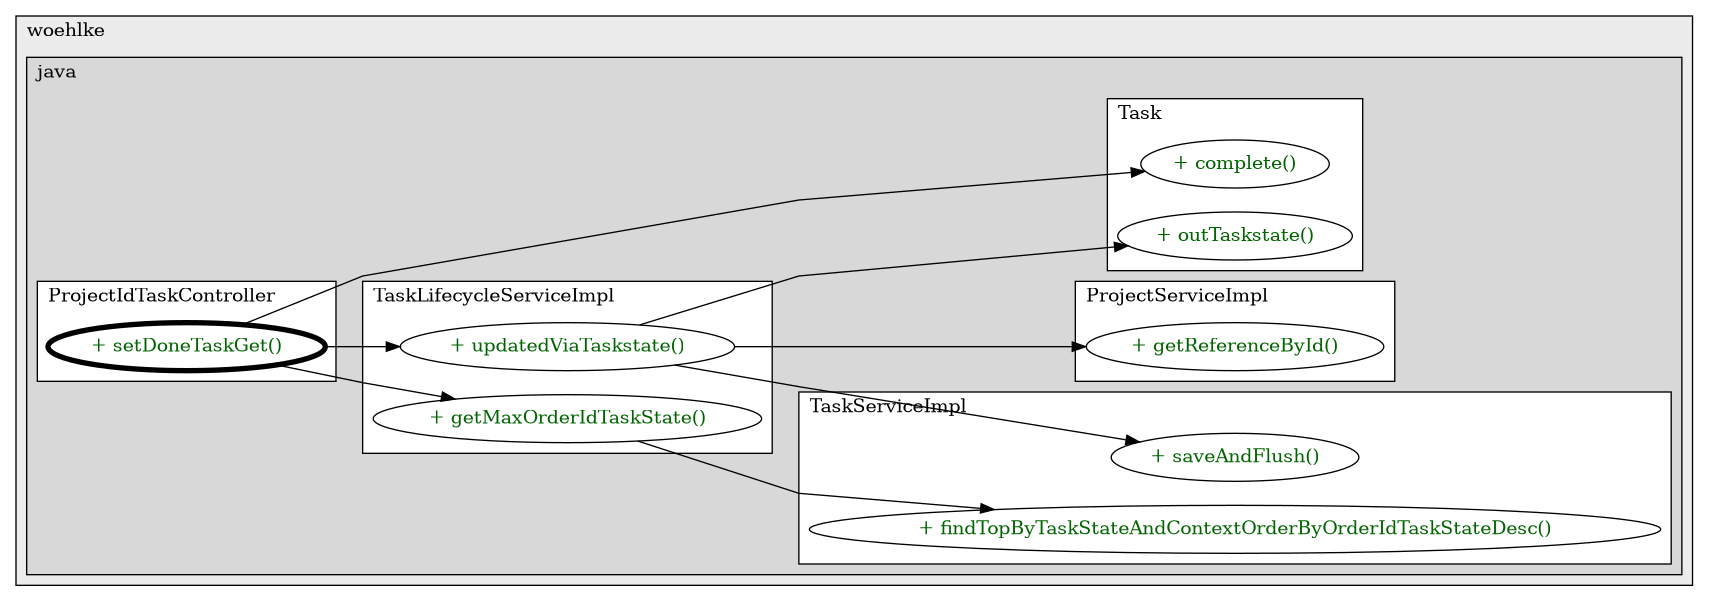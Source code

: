@startuml

/' diagram meta data start
config=CallConfiguration;
{
  "rootMethod": "org.woehlke.java.simpleworklist.domain.ProjectIdTaskController#setDoneTaskGet(Project,UserSessionBean,Task,Model)",
  "projectClassification": {
    "searchMode": "OpenProject", // OpenProject, AllProjects
    "includedProjects": "",
    "pathEndKeywords": "*.impl",
    "isClientPath": "",
    "isClientName": "",
    "isTestPath": "",
    "isTestName": "",
    "isMappingPath": "",
    "isMappingName": "",
    "isDataAccessPath": "",
    "isDataAccessName": "",
    "isDataStructurePath": "",
    "isDataStructureName": "",
    "isInterfaceStructuresPath": "",
    "isInterfaceStructuresName": "",
    "isEntryPointPath": "",
    "isEntryPointName": "",
    "treatFinalFieldsAsMandatory": false
  },
  "graphRestriction": {
    "classPackageExcludeFilter": "",
    "classPackageIncludeFilter": "",
    "classNameExcludeFilter": "",
    "classNameIncludeFilter": "",
    "methodNameExcludeFilter": "",
    "methodNameIncludeFilter": "",
    "removeByInheritance": "", // inheritance/annotation based filtering is done in a second step
    "removeByAnnotation": "",
    "removeByClassPackage": "", // cleanup the graph after inheritance/annotation based filtering is done
    "removeByClassName": "",
    "cutMappings": false,
    "cutEnum": true,
    "cutTests": true,
    "cutClient": true,
    "cutDataAccess": true,
    "cutInterfaceStructures": true,
    "cutDataStructures": true,
    "cutGetterAndSetter": true,
    "cutConstructors": true
  },
  "graphTraversal": {
    "forwardDepth": 3,
    "backwardDepth": 3,
    "classPackageExcludeFilter": "",
    "classPackageIncludeFilter": "",
    "classNameExcludeFilter": "",
    "classNameIncludeFilter": "",
    "methodNameExcludeFilter": "",
    "methodNameIncludeFilter": "",
    "hideMappings": false,
    "hideDataStructures": false,
    "hidePrivateMethods": true,
    "hideInterfaceCalls": true, // indirection: implementation -> interface (is hidden) -> implementation
    "onlyShowApplicationEntryPoints": false, // root node is included
    "useMethodCallsForStructureDiagram": "ForwardOnly" // ForwardOnly, BothDirections, No
  },
  "details": {
    "aggregation": "GroupByClass", // ByClass, GroupByClass, None
    "showMethodParametersTypes": false,
    "showMethodParametersNames": false,
    "showMethodReturnType": false,
    "showPackageLevels": 2,
    "showCallOrder": false,
    "edgeMode": "MethodsOnly", // TypesOnly, MethodsOnly, TypesAndMethods, MethodsAndDirectTypeUsage
    "showDetailedClassStructure": false
  },
  "rootClass": "org.woehlke.java.simpleworklist.domain.ProjectIdTaskController",
  "extensionCallbackMethod": "" // qualified.class.name#methodName - signature: public static String method(String)
}
diagram meta data end '/



digraph g {
    rankdir="LR"
    splines=polyline


'nodes
subgraph cluster_1513072491 {
   	label=woehlke
	labeljust=l
	fillcolor="#ececec"
	style=filled

   subgraph cluster_1573988037 {
   	label=java
	labeljust=l
	fillcolor="#d8d8d8"
	style=filled

   subgraph cluster_1533270679 {
   	label=TaskServiceImpl
	labeljust=l
	fillcolor=white
	style=filled

   TaskServiceImpl309352181XXXfindTopByTaskStateAndContextOrderByOrderIdTaskStateDesc411139375[
	label="+ findTopByTaskStateAndContextOrderByOrderIdTaskStateDesc()"
	style=filled
	fillcolor=white
	tooltip="TaskServiceImpl

null"
	fontcolor=darkgreen
];

TaskServiceImpl309352181XXXsaveAndFlush2599333[
	label="+ saveAndFlush()"
	style=filled
	fillcolor=white
	tooltip="TaskServiceImpl

null"
	fontcolor=darkgreen
];
}

subgraph cluster_1612583461 {
   	label=TaskLifecycleServiceImpl
	labeljust=l
	fillcolor=white
	style=filled

   TaskLifecycleServiceImpl79094691XXXgetMaxOrderIdTaskState411139375[
	label="+ getMaxOrderIdTaskState()"
	style=filled
	fillcolor=white
	tooltip="TaskLifecycleServiceImpl

null"
	fontcolor=darkgreen
];

TaskLifecycleServiceImpl79094691XXXupdatedViaTaskstate2599333[
	label="+ updatedViaTaskstate()"
	style=filled
	fillcolor=white
	tooltip="TaskLifecycleServiceImpl

null"
	fontcolor=darkgreen
];
}

subgraph cluster_2046388601 {
   	label=ProjectIdTaskController
	labeljust=l
	fillcolor=white
	style=filled

   ProjectIdTaskController720069294XXXsetDoneTaskGet2141287186[
	label="+ setDoneTaskGet()"
	style=filled
	fillcolor=white
	tooltip="ProjectIdTaskController

null"
	penwidth=4
	fontcolor=darkgreen
];
}

subgraph cluster_308398869 {
   	label=Task
	labeljust=l
	fillcolor=white
	style=filled

   Task177572226XXXcomplete0[
	label="+ complete()"
	style=filled
	fillcolor=white
	tooltip="Task

null"
	fontcolor=darkgreen
];

Task177572226XXXoutTaskstate0[
	label="+ outTaskstate()"
	style=filled
	fillcolor=white
	tooltip="Task

null"
	fontcolor=darkgreen
];
}

subgraph cluster_850699231 {
   	label=ProjectServiceImpl
	labeljust=l
	fillcolor=white
	style=filled

   ProjectServiceImpl139031465XXXgetReferenceById3327612[
	label="+ getReferenceById()"
	style=filled
	fillcolor=white
	tooltip="ProjectServiceImpl

null"
	fontcolor=darkgreen
];
}
}
}

'edges
ProjectIdTaskController720069294XXXsetDoneTaskGet2141287186 -> Task177572226XXXcomplete0;
ProjectIdTaskController720069294XXXsetDoneTaskGet2141287186 -> TaskLifecycleServiceImpl79094691XXXgetMaxOrderIdTaskState411139375;
ProjectIdTaskController720069294XXXsetDoneTaskGet2141287186 -> TaskLifecycleServiceImpl79094691XXXupdatedViaTaskstate2599333;
TaskLifecycleServiceImpl79094691XXXgetMaxOrderIdTaskState411139375 -> TaskServiceImpl309352181XXXfindTopByTaskStateAndContextOrderByOrderIdTaskStateDesc411139375;
TaskLifecycleServiceImpl79094691XXXupdatedViaTaskstate2599333 -> ProjectServiceImpl139031465XXXgetReferenceById3327612;
TaskLifecycleServiceImpl79094691XXXupdatedViaTaskstate2599333 -> Task177572226XXXoutTaskstate0;
TaskLifecycleServiceImpl79094691XXXupdatedViaTaskstate2599333 -> TaskServiceImpl309352181XXXsaveAndFlush2599333;

}
@enduml
